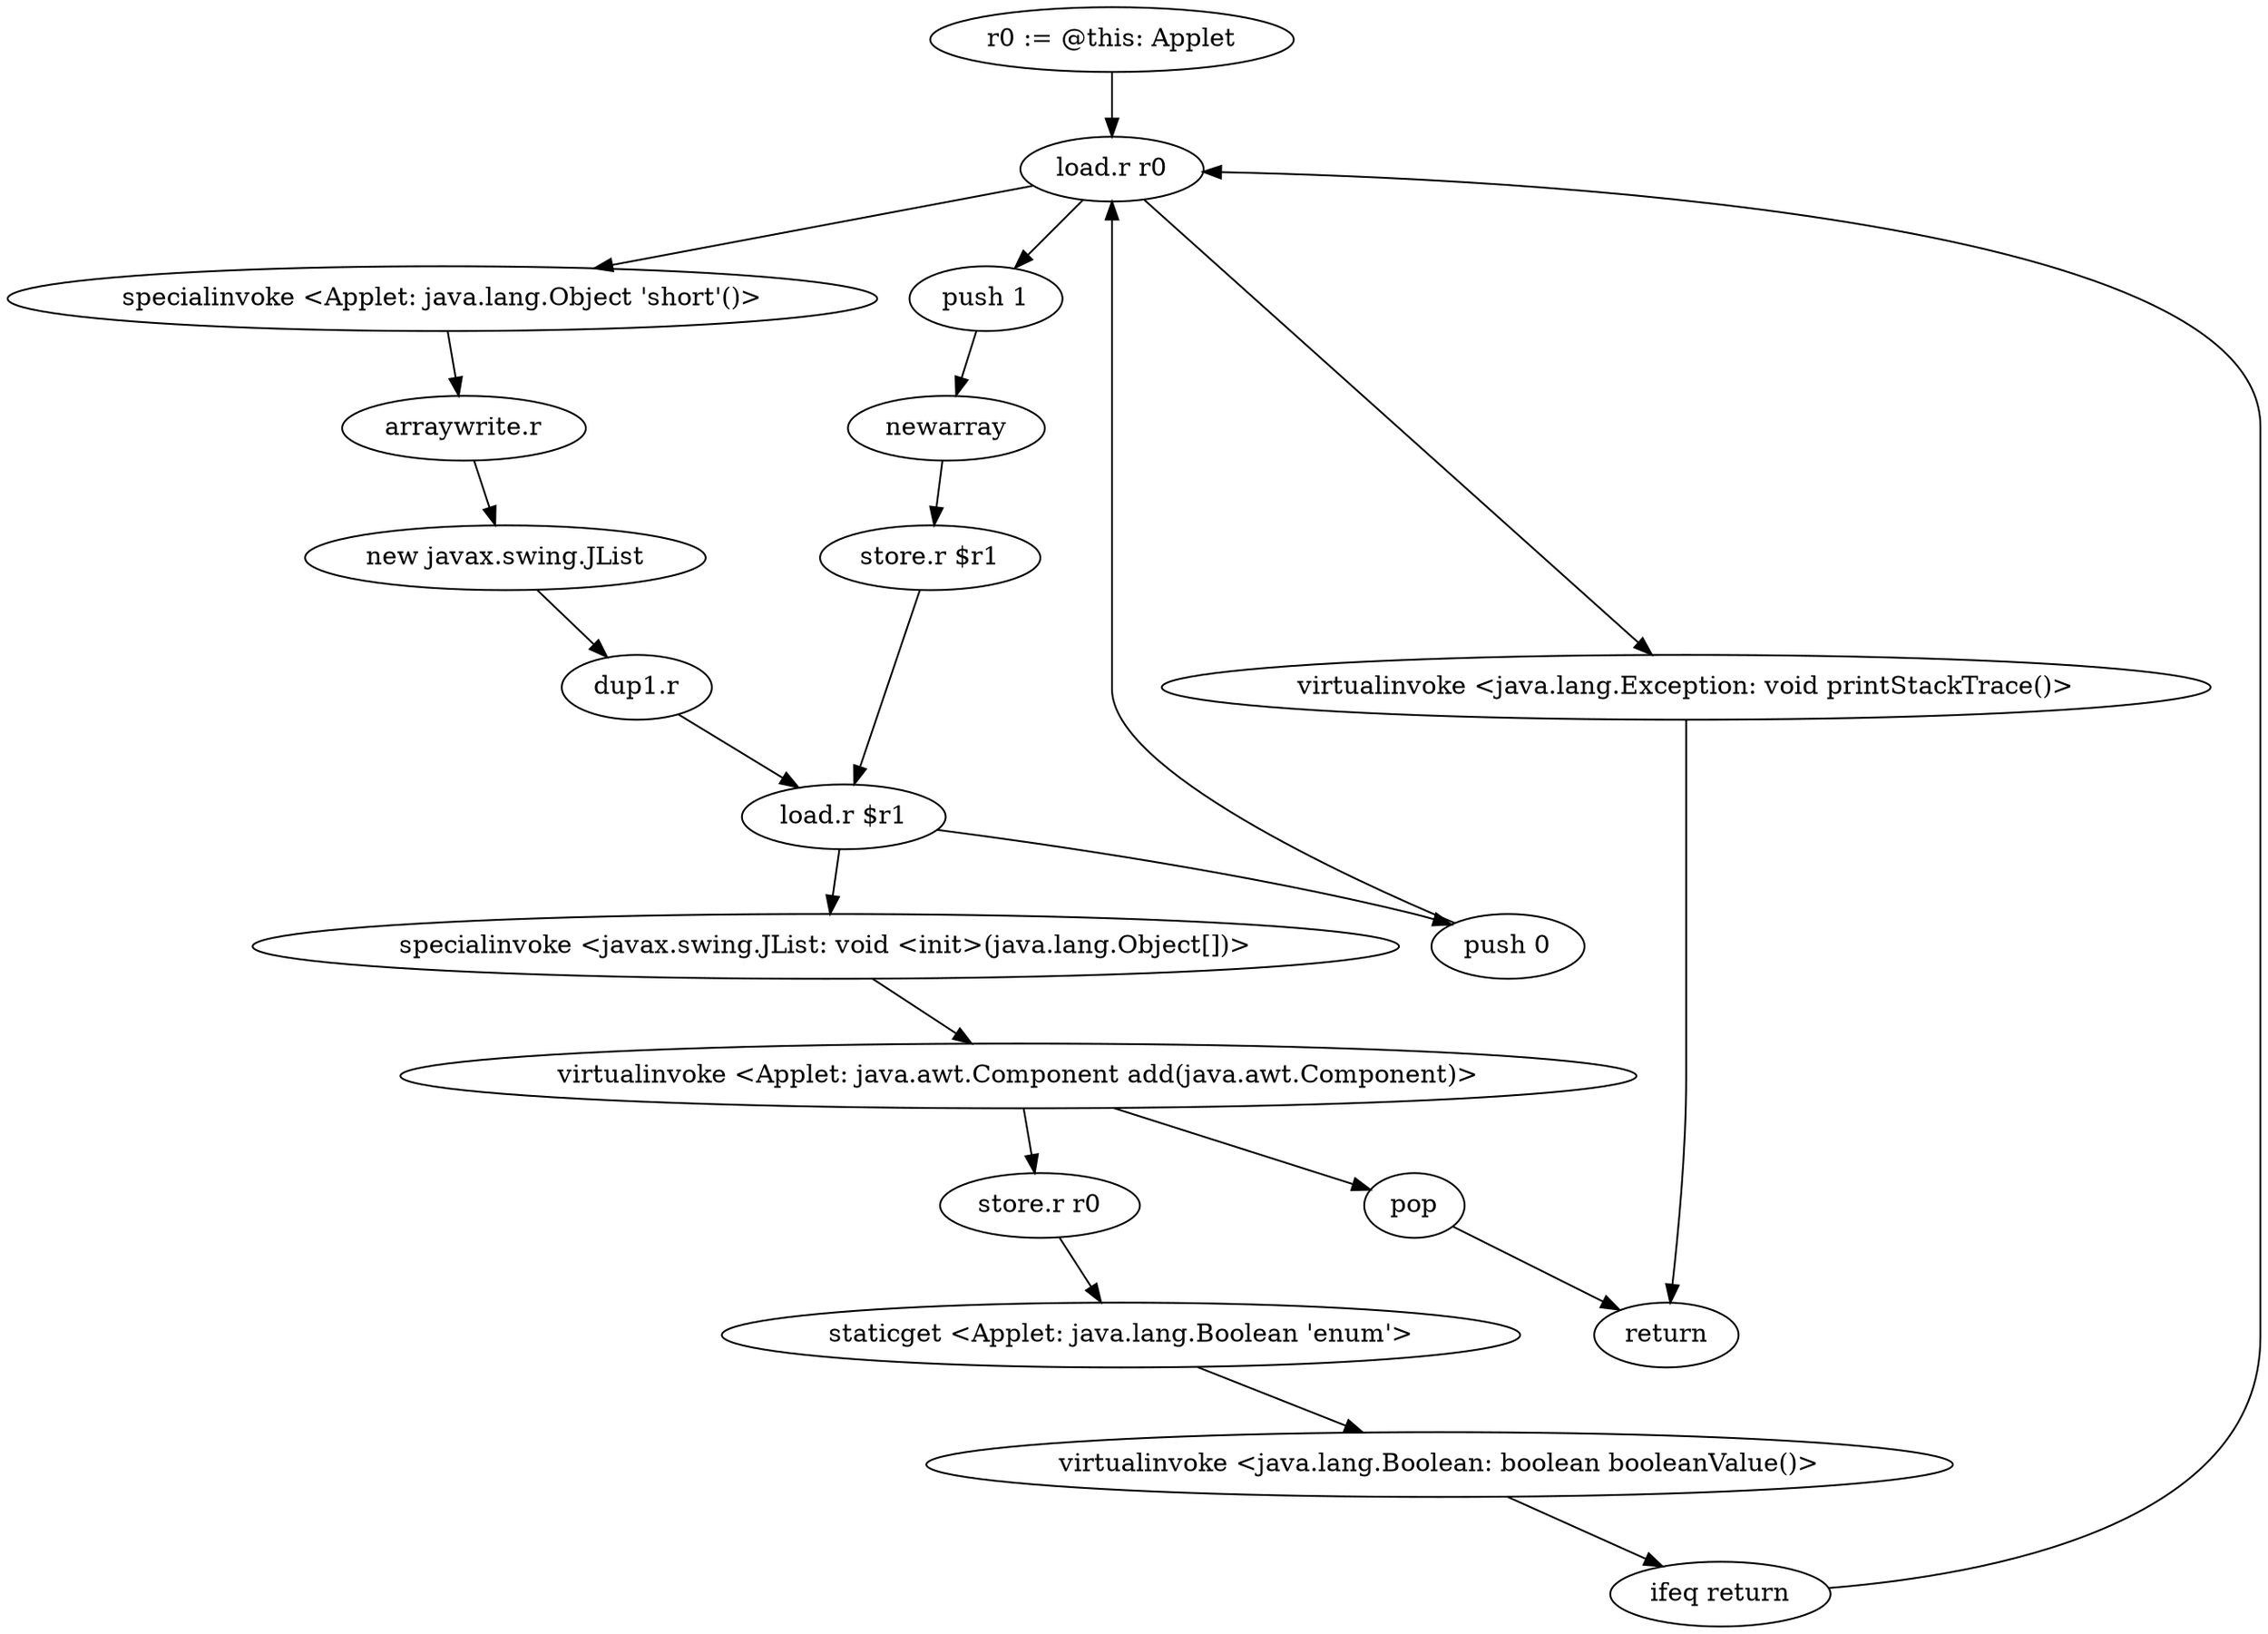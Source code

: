 digraph "" {
    "r0 := @this: Applet"
    "load.r r0"
    "r0 := @this: Applet"->"load.r r0";
    "push 1"
    "load.r r0"->"push 1";
    "newarray"
    "push 1"->"newarray";
    "store.r $r1"
    "newarray"->"store.r $r1";
    "load.r $r1"
    "store.r $r1"->"load.r $r1";
    "push 0"
    "load.r $r1"->"push 0";
    "push 0"->"load.r r0";
    "specialinvoke <Applet: java.lang.Object 'short'()>"
    "load.r r0"->"specialinvoke <Applet: java.lang.Object 'short'()>";
    "arraywrite.r"
    "specialinvoke <Applet: java.lang.Object 'short'()>"->"arraywrite.r";
    "new javax.swing.JList"
    "arraywrite.r"->"new javax.swing.JList";
    "dup1.r"
    "new javax.swing.JList"->"dup1.r";
    "dup1.r"->"load.r $r1";
    "specialinvoke <javax.swing.JList: void <init>(java.lang.Object[])>"
    "load.r $r1"->"specialinvoke <javax.swing.JList: void <init>(java.lang.Object[])>";
    "virtualinvoke <Applet: java.awt.Component add(java.awt.Component)>"
    "specialinvoke <javax.swing.JList: void <init>(java.lang.Object[])>"->"virtualinvoke <Applet: java.awt.Component add(java.awt.Component)>";
    "pop"
    "virtualinvoke <Applet: java.awt.Component add(java.awt.Component)>"->"pop";
    "return"
    "pop"->"return";
    "store.r r0"
    "virtualinvoke <Applet: java.awt.Component add(java.awt.Component)>"->"store.r r0";
    "staticget <Applet: java.lang.Boolean 'enum'>"
    "store.r r0"->"staticget <Applet: java.lang.Boolean 'enum'>";
    "virtualinvoke <java.lang.Boolean: boolean booleanValue()>"
    "staticget <Applet: java.lang.Boolean 'enum'>"->"virtualinvoke <java.lang.Boolean: boolean booleanValue()>";
    "ifeq return"
    "virtualinvoke <java.lang.Boolean: boolean booleanValue()>"->"ifeq return";
    "ifeq return"->"load.r r0";
    "virtualinvoke <java.lang.Exception: void printStackTrace()>"
    "load.r r0"->"virtualinvoke <java.lang.Exception: void printStackTrace()>";
    "virtualinvoke <java.lang.Exception: void printStackTrace()>"->"return";
}
